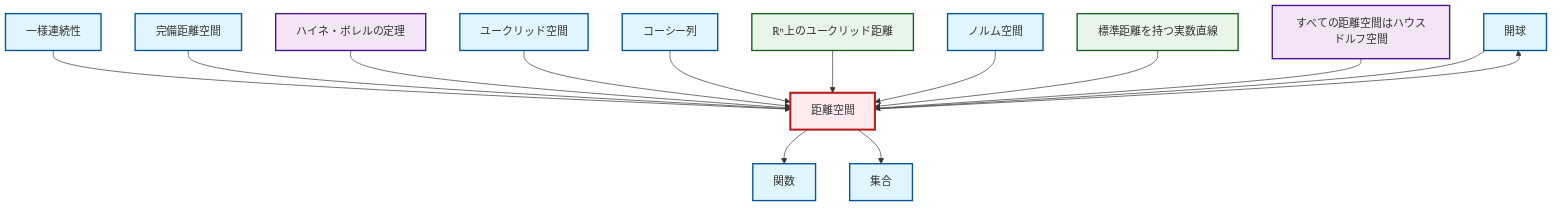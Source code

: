 graph TD
    classDef definition fill:#e1f5fe,stroke:#01579b,stroke-width:2px
    classDef theorem fill:#f3e5f5,stroke:#4a148c,stroke-width:2px
    classDef axiom fill:#fff3e0,stroke:#e65100,stroke-width:2px
    classDef example fill:#e8f5e9,stroke:#1b5e20,stroke-width:2px
    classDef current fill:#ffebee,stroke:#b71c1c,stroke-width:3px
    def-open-ball["開球"]:::definition
    def-cauchy-sequence["コーシー列"]:::definition
    thm-metric-hausdorff["すべての距離空間はハウスドルフ空間"]:::theorem
    def-metric-space["距離空間"]:::definition
    def-normed-vector-space["ノルム空間"]:::definition
    def-function["関数"]:::definition
    ex-real-line-metric["標準距離を持つ実数直線"]:::example
    def-complete-metric-space["完備距離空間"]:::definition
    ex-euclidean-metric["ℝⁿ上のユークリッド距離"]:::example
    def-euclidean-space["ユークリッド空間"]:::definition
    thm-heine-borel["ハイネ・ボレルの定理"]:::theorem
    def-uniform-continuity["一様連続性"]:::definition
    def-set["集合"]:::definition
    def-uniform-continuity --> def-metric-space
    def-complete-metric-space --> def-metric-space
    def-metric-space --> def-function
    thm-heine-borel --> def-metric-space
    def-euclidean-space --> def-metric-space
    def-metric-space --> def-set
    def-cauchy-sequence --> def-metric-space
    ex-euclidean-metric --> def-metric-space
    def-normed-vector-space --> def-metric-space
    ex-real-line-metric --> def-metric-space
    thm-metric-hausdorff --> def-metric-space
    def-metric-space --> def-open-ball
    def-open-ball --> def-metric-space
    class def-metric-space current